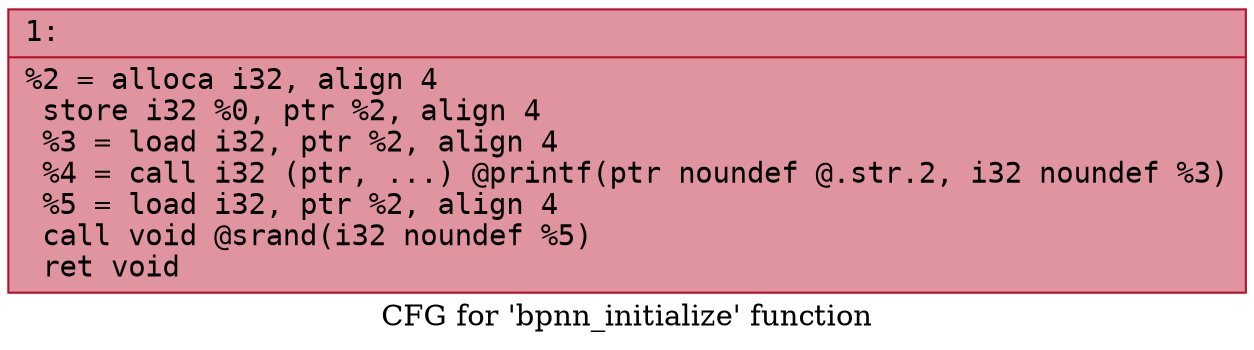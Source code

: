 digraph "CFG for 'bpnn_initialize' function" {
	label="CFG for 'bpnn_initialize' function";

	Node0x6000032dea80 [shape=record,color="#b70d28ff", style=filled, fillcolor="#b70d2870" fontname="Courier",label="{1:\l|  %2 = alloca i32, align 4\l  store i32 %0, ptr %2, align 4\l  %3 = load i32, ptr %2, align 4\l  %4 = call i32 (ptr, ...) @printf(ptr noundef @.str.2, i32 noundef %3)\l  %5 = load i32, ptr %2, align 4\l  call void @srand(i32 noundef %5)\l  ret void\l}"];
}
